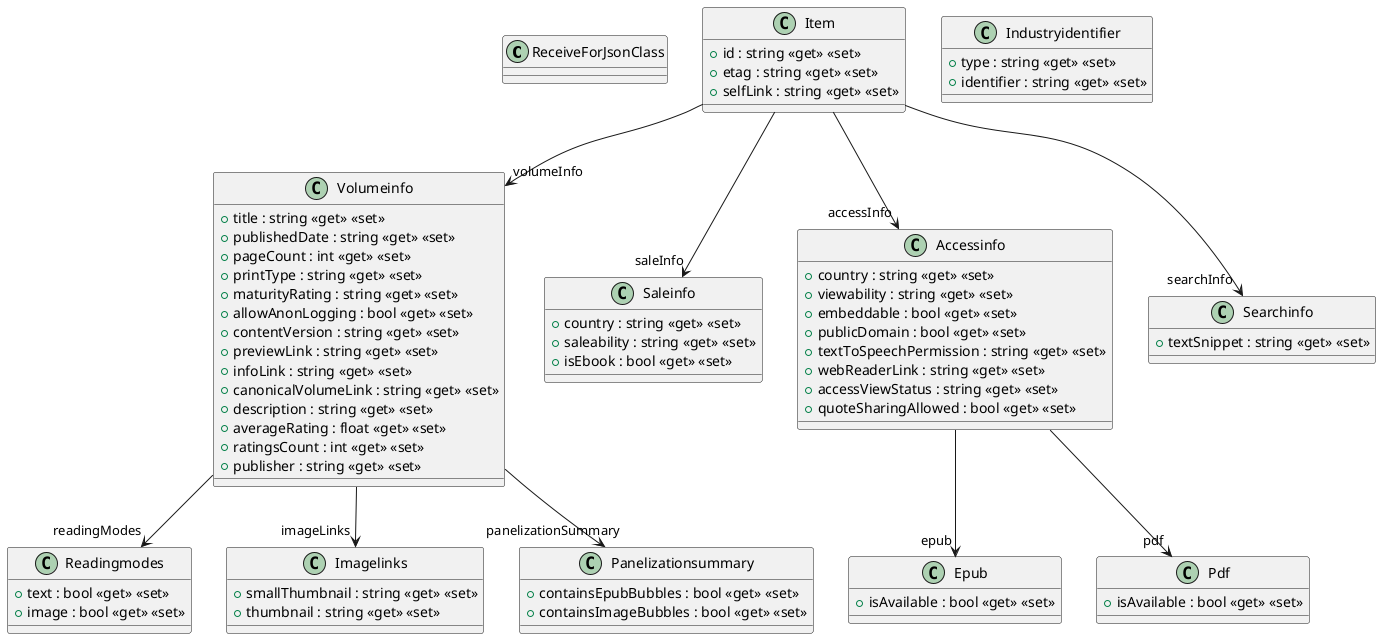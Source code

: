 @startuml
class ReceiveForJsonClass {
}
class Item {
    + id : string <<get>> <<set>>
    + etag : string <<get>> <<set>>
    + selfLink : string <<get>> <<set>>
}
class Volumeinfo {
    + title : string <<get>> <<set>>
    + publishedDate : string <<get>> <<set>>
    + pageCount : int <<get>> <<set>>
    + printType : string <<get>> <<set>>
    + maturityRating : string <<get>> <<set>>
    + allowAnonLogging : bool <<get>> <<set>>
    + contentVersion : string <<get>> <<set>>
    + previewLink : string <<get>> <<set>>
    + infoLink : string <<get>> <<set>>
    + canonicalVolumeLink : string <<get>> <<set>>
    + description : string <<get>> <<set>>
    + averageRating : float <<get>> <<set>>
    + ratingsCount : int <<get>> <<set>>
    + publisher : string <<get>> <<set>>
}
class Readingmodes {
    + text : bool <<get>> <<set>>
    + image : bool <<get>> <<set>>
}
class Imagelinks {
    + smallThumbnail : string <<get>> <<set>>
    + thumbnail : string <<get>> <<set>>
}
class Panelizationsummary {
    + containsEpubBubbles : bool <<get>> <<set>>
    + containsImageBubbles : bool <<get>> <<set>>
}
class Industryidentifier {
    + type : string <<get>> <<set>>
    + identifier : string <<get>> <<set>>
}
class Saleinfo {
    + country : string <<get>> <<set>>
    + saleability : string <<get>> <<set>>
    + isEbook : bool <<get>> <<set>>
}
class Accessinfo {
    + country : string <<get>> <<set>>
    + viewability : string <<get>> <<set>>
    + embeddable : bool <<get>> <<set>>
    + publicDomain : bool <<get>> <<set>>
    + textToSpeechPermission : string <<get>> <<set>>
    + webReaderLink : string <<get>> <<set>>
    + accessViewStatus : string <<get>> <<set>>
    + quoteSharingAllowed : bool <<get>> <<set>>
}
class Epub {
    + isAvailable : bool <<get>> <<set>>
}
class Pdf {
    + isAvailable : bool <<get>> <<set>>
}
class Searchinfo {
    + textSnippet : string <<get>> <<set>>
}
Item --> "volumeInfo" Volumeinfo
Item --> "saleInfo" Saleinfo
Item --> "accessInfo" Accessinfo
Item --> "searchInfo" Searchinfo
Volumeinfo --> "readingModes" Readingmodes
Volumeinfo --> "imageLinks" Imagelinks
Volumeinfo --> "panelizationSummary" Panelizationsummary
Accessinfo --> "epub" Epub
Accessinfo --> "pdf" Pdf
@enduml

